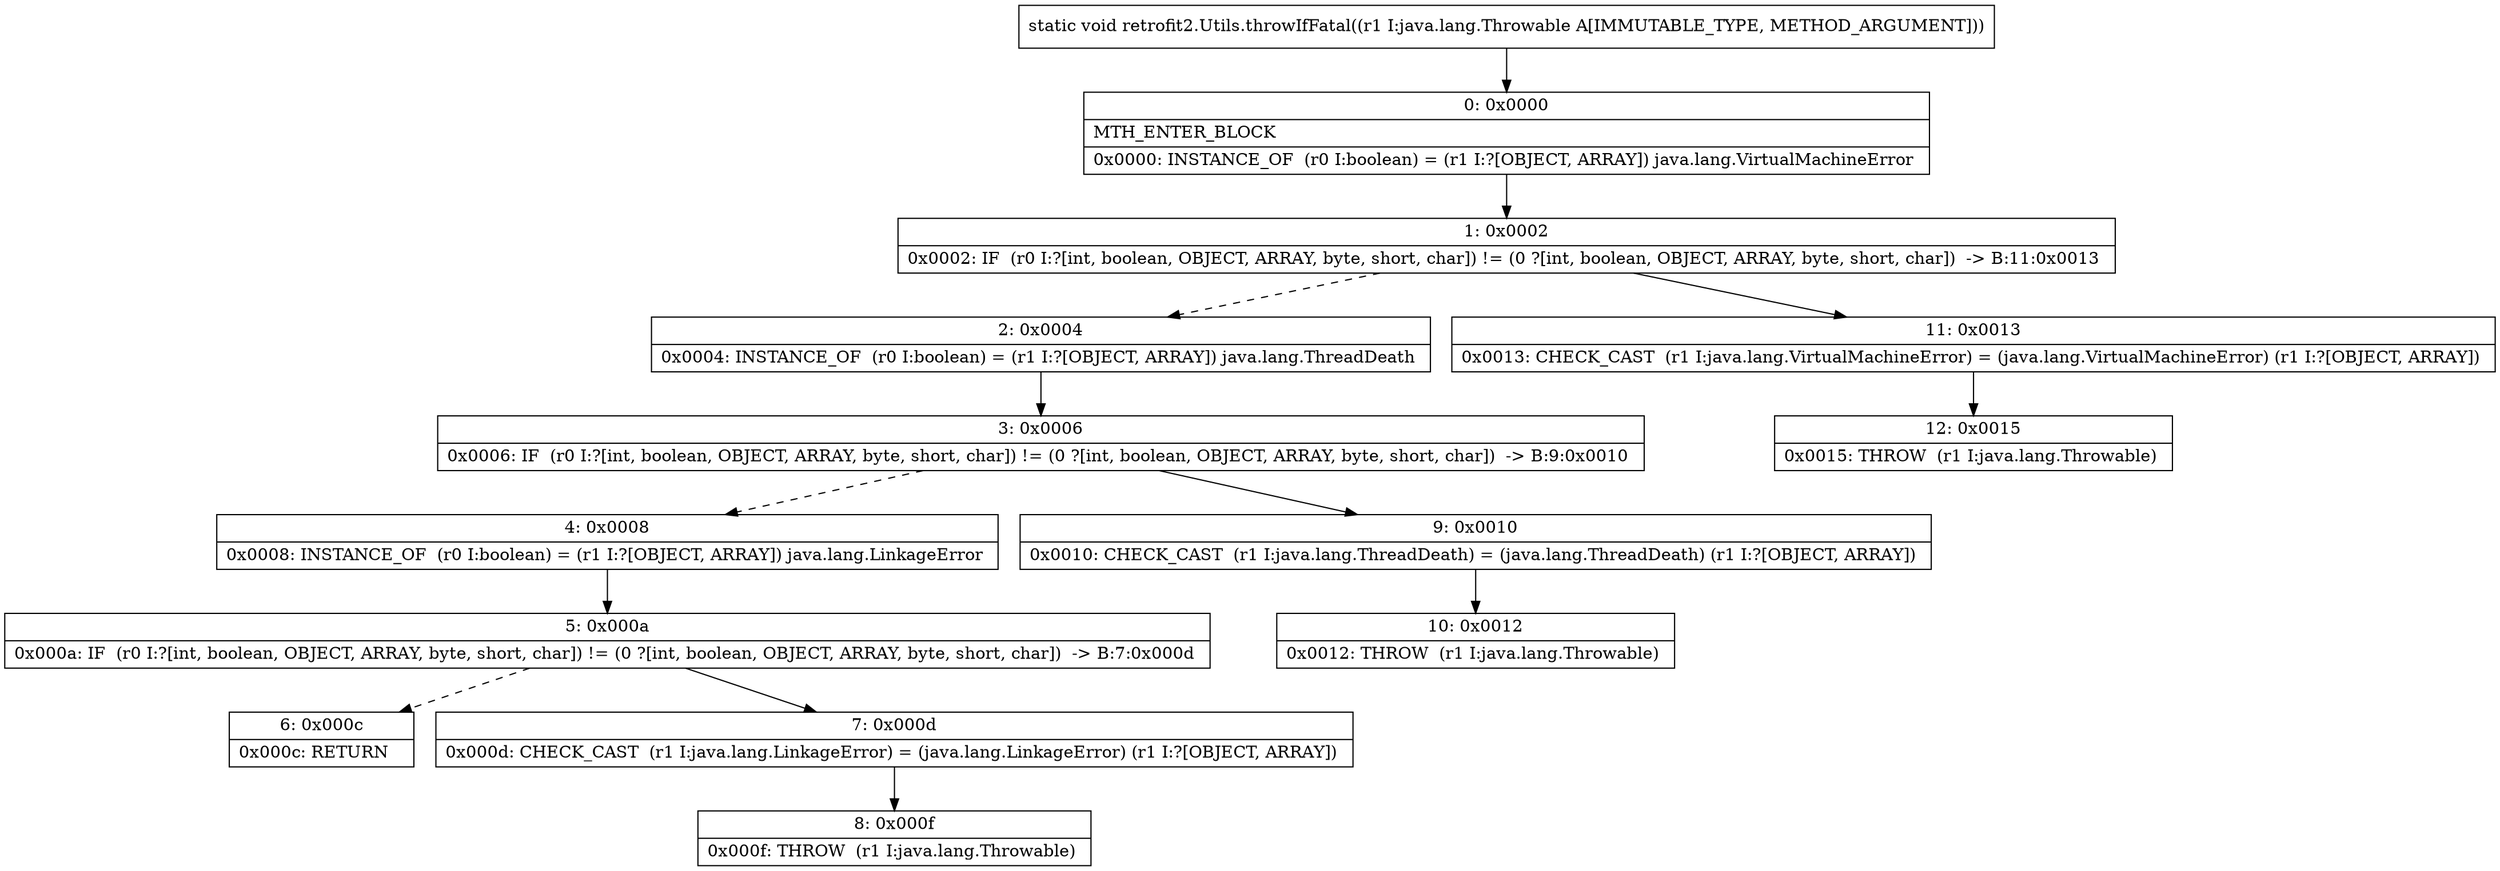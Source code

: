 digraph "CFG forretrofit2.Utils.throwIfFatal(Ljava\/lang\/Throwable;)V" {
Node_0 [shape=record,label="{0\:\ 0x0000|MTH_ENTER_BLOCK\l|0x0000: INSTANCE_OF  (r0 I:boolean) = (r1 I:?[OBJECT, ARRAY]) java.lang.VirtualMachineError \l}"];
Node_1 [shape=record,label="{1\:\ 0x0002|0x0002: IF  (r0 I:?[int, boolean, OBJECT, ARRAY, byte, short, char]) != (0 ?[int, boolean, OBJECT, ARRAY, byte, short, char])  \-\> B:11:0x0013 \l}"];
Node_2 [shape=record,label="{2\:\ 0x0004|0x0004: INSTANCE_OF  (r0 I:boolean) = (r1 I:?[OBJECT, ARRAY]) java.lang.ThreadDeath \l}"];
Node_3 [shape=record,label="{3\:\ 0x0006|0x0006: IF  (r0 I:?[int, boolean, OBJECT, ARRAY, byte, short, char]) != (0 ?[int, boolean, OBJECT, ARRAY, byte, short, char])  \-\> B:9:0x0010 \l}"];
Node_4 [shape=record,label="{4\:\ 0x0008|0x0008: INSTANCE_OF  (r0 I:boolean) = (r1 I:?[OBJECT, ARRAY]) java.lang.LinkageError \l}"];
Node_5 [shape=record,label="{5\:\ 0x000a|0x000a: IF  (r0 I:?[int, boolean, OBJECT, ARRAY, byte, short, char]) != (0 ?[int, boolean, OBJECT, ARRAY, byte, short, char])  \-\> B:7:0x000d \l}"];
Node_6 [shape=record,label="{6\:\ 0x000c|0x000c: RETURN   \l}"];
Node_7 [shape=record,label="{7\:\ 0x000d|0x000d: CHECK_CAST  (r1 I:java.lang.LinkageError) = (java.lang.LinkageError) (r1 I:?[OBJECT, ARRAY]) \l}"];
Node_8 [shape=record,label="{8\:\ 0x000f|0x000f: THROW  (r1 I:java.lang.Throwable) \l}"];
Node_9 [shape=record,label="{9\:\ 0x0010|0x0010: CHECK_CAST  (r1 I:java.lang.ThreadDeath) = (java.lang.ThreadDeath) (r1 I:?[OBJECT, ARRAY]) \l}"];
Node_10 [shape=record,label="{10\:\ 0x0012|0x0012: THROW  (r1 I:java.lang.Throwable) \l}"];
Node_11 [shape=record,label="{11\:\ 0x0013|0x0013: CHECK_CAST  (r1 I:java.lang.VirtualMachineError) = (java.lang.VirtualMachineError) (r1 I:?[OBJECT, ARRAY]) \l}"];
Node_12 [shape=record,label="{12\:\ 0x0015|0x0015: THROW  (r1 I:java.lang.Throwable) \l}"];
MethodNode[shape=record,label="{static void retrofit2.Utils.throwIfFatal((r1 I:java.lang.Throwable A[IMMUTABLE_TYPE, METHOD_ARGUMENT])) }"];
MethodNode -> Node_0;
Node_0 -> Node_1;
Node_1 -> Node_2[style=dashed];
Node_1 -> Node_11;
Node_2 -> Node_3;
Node_3 -> Node_4[style=dashed];
Node_3 -> Node_9;
Node_4 -> Node_5;
Node_5 -> Node_6[style=dashed];
Node_5 -> Node_7;
Node_7 -> Node_8;
Node_9 -> Node_10;
Node_11 -> Node_12;
}

